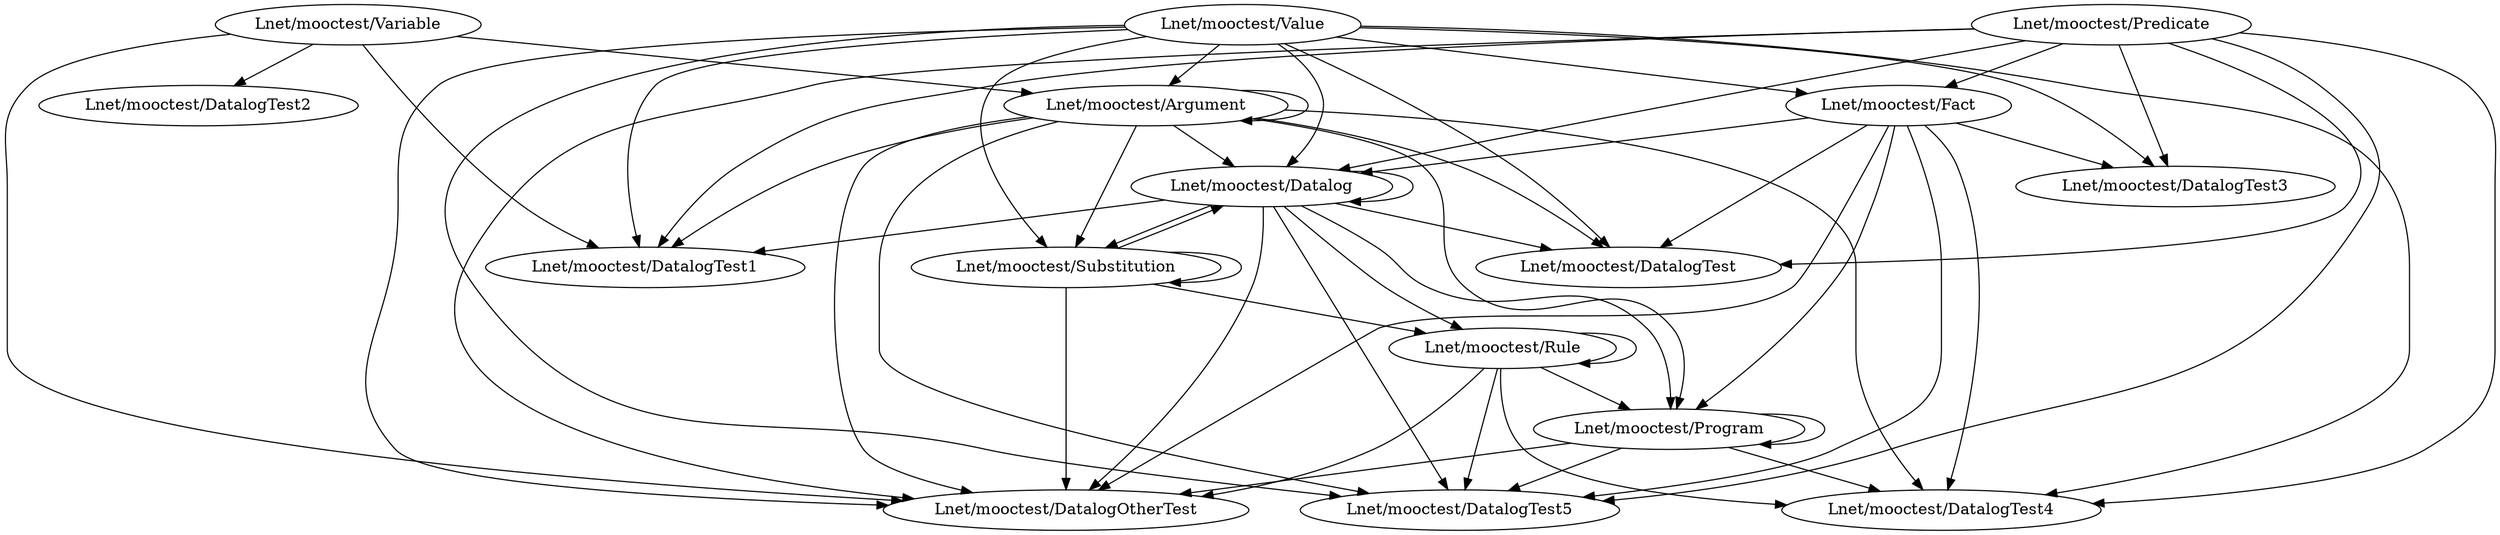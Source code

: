 digraph g {
	"Lnet/mooctest/Variable" -> "Lnet/mooctest/DatalogTest1";
	"Lnet/mooctest/Variable" -> "Lnet/mooctest/DatalogTest2";
	"Lnet/mooctest/Variable" -> "Lnet/mooctest/DatalogOtherTest";
	"Lnet/mooctest/Variable" -> "Lnet/mooctest/Argument";
	"Lnet/mooctest/Program" -> "Lnet/mooctest/Program";
	"Lnet/mooctest/Program" -> "Lnet/mooctest/DatalogOtherTest";
	"Lnet/mooctest/Program" -> "Lnet/mooctest/DatalogTest5";
	"Lnet/mooctest/Program" -> "Lnet/mooctest/DatalogTest4";
	"Lnet/mooctest/Argument" -> "Lnet/mooctest/DatalogTest1";
	"Lnet/mooctest/Argument" -> "Lnet/mooctest/Program";
	"Lnet/mooctest/Argument" -> "Lnet/mooctest/DatalogOtherTest";
	"Lnet/mooctest/Argument" -> "Lnet/mooctest/Datalog";
	"Lnet/mooctest/Argument" -> "Lnet/mooctest/Substitution";
	"Lnet/mooctest/Argument" -> "Lnet/mooctest/Argument";
	"Lnet/mooctest/Argument" -> "Lnet/mooctest/DatalogTest";
	"Lnet/mooctest/Argument" -> "Lnet/mooctest/DatalogTest5";
	"Lnet/mooctest/Argument" -> "Lnet/mooctest/DatalogTest4";
	"Lnet/mooctest/Substitution" -> "Lnet/mooctest/Rule";
	"Lnet/mooctest/Substitution" -> "Lnet/mooctest/DatalogOtherTest";
	"Lnet/mooctest/Substitution" -> "Lnet/mooctest/Datalog";
	"Lnet/mooctest/Substitution" -> "Lnet/mooctest/Substitution";
	"Lnet/mooctest/Predicate" -> "Lnet/mooctest/DatalogTest1";
	"Lnet/mooctest/Predicate" -> "Lnet/mooctest/Fact";
	"Lnet/mooctest/Predicate" -> "Lnet/mooctest/DatalogTest3";
	"Lnet/mooctest/Predicate" -> "Lnet/mooctest/DatalogOtherTest";
	"Lnet/mooctest/Predicate" -> "Lnet/mooctest/Datalog";
	"Lnet/mooctest/Predicate" -> "Lnet/mooctest/DatalogTest";
	"Lnet/mooctest/Predicate" -> "Lnet/mooctest/DatalogTest5";
	"Lnet/mooctest/Predicate" -> "Lnet/mooctest/DatalogTest4";
	"Lnet/mooctest/Fact" -> "Lnet/mooctest/DatalogTest3";
	"Lnet/mooctest/Fact" -> "Lnet/mooctest/Program";
	"Lnet/mooctest/Fact" -> "Lnet/mooctest/Datalog";
	"Lnet/mooctest/Fact" -> "Lnet/mooctest/DatalogOtherTest";
	"Lnet/mooctest/Fact" -> "Lnet/mooctest/DatalogTest";
	"Lnet/mooctest/Fact" -> "Lnet/mooctest/DatalogTest5";
	"Lnet/mooctest/Fact" -> "Lnet/mooctest/DatalogTest4";
	"Lnet/mooctest/Rule" -> "Lnet/mooctest/Program";
	"Lnet/mooctest/Rule" -> "Lnet/mooctest/Rule";
	"Lnet/mooctest/Rule" -> "Lnet/mooctest/DatalogOtherTest";
	"Lnet/mooctest/Rule" -> "Lnet/mooctest/DatalogTest5";
	"Lnet/mooctest/Rule" -> "Lnet/mooctest/DatalogTest4";
	"Lnet/mooctest/Datalog" -> "Lnet/mooctest/DatalogTest1";
	"Lnet/mooctest/Datalog" -> "Lnet/mooctest/Program";
	"Lnet/mooctest/Datalog" -> "Lnet/mooctest/DatalogOtherTest";
	"Lnet/mooctest/Datalog" -> "Lnet/mooctest/Rule";
	"Lnet/mooctest/Datalog" -> "Lnet/mooctest/Datalog";
	"Lnet/mooctest/Datalog" -> "Lnet/mooctest/Substitution";
	"Lnet/mooctest/Datalog" -> "Lnet/mooctest/DatalogTest";
	"Lnet/mooctest/Datalog" -> "Lnet/mooctest/DatalogTest5";
	"Lnet/mooctest/Value" -> "Lnet/mooctest/DatalogTest1";
	"Lnet/mooctest/Value" -> "Lnet/mooctest/Fact";
	"Lnet/mooctest/Value" -> "Lnet/mooctest/DatalogTest3";
	"Lnet/mooctest/Value" -> "Lnet/mooctest/DatalogOtherTest";
	"Lnet/mooctest/Value" -> "Lnet/mooctest/Datalog";
	"Lnet/mooctest/Value" -> "Lnet/mooctest/Substitution";
	"Lnet/mooctest/Value" -> "Lnet/mooctest/Argument";
	"Lnet/mooctest/Value" -> "Lnet/mooctest/DatalogTest";
	"Lnet/mooctest/Value" -> "Lnet/mooctest/DatalogTest5";
	"Lnet/mooctest/Value" -> "Lnet/mooctest/DatalogTest4";
}